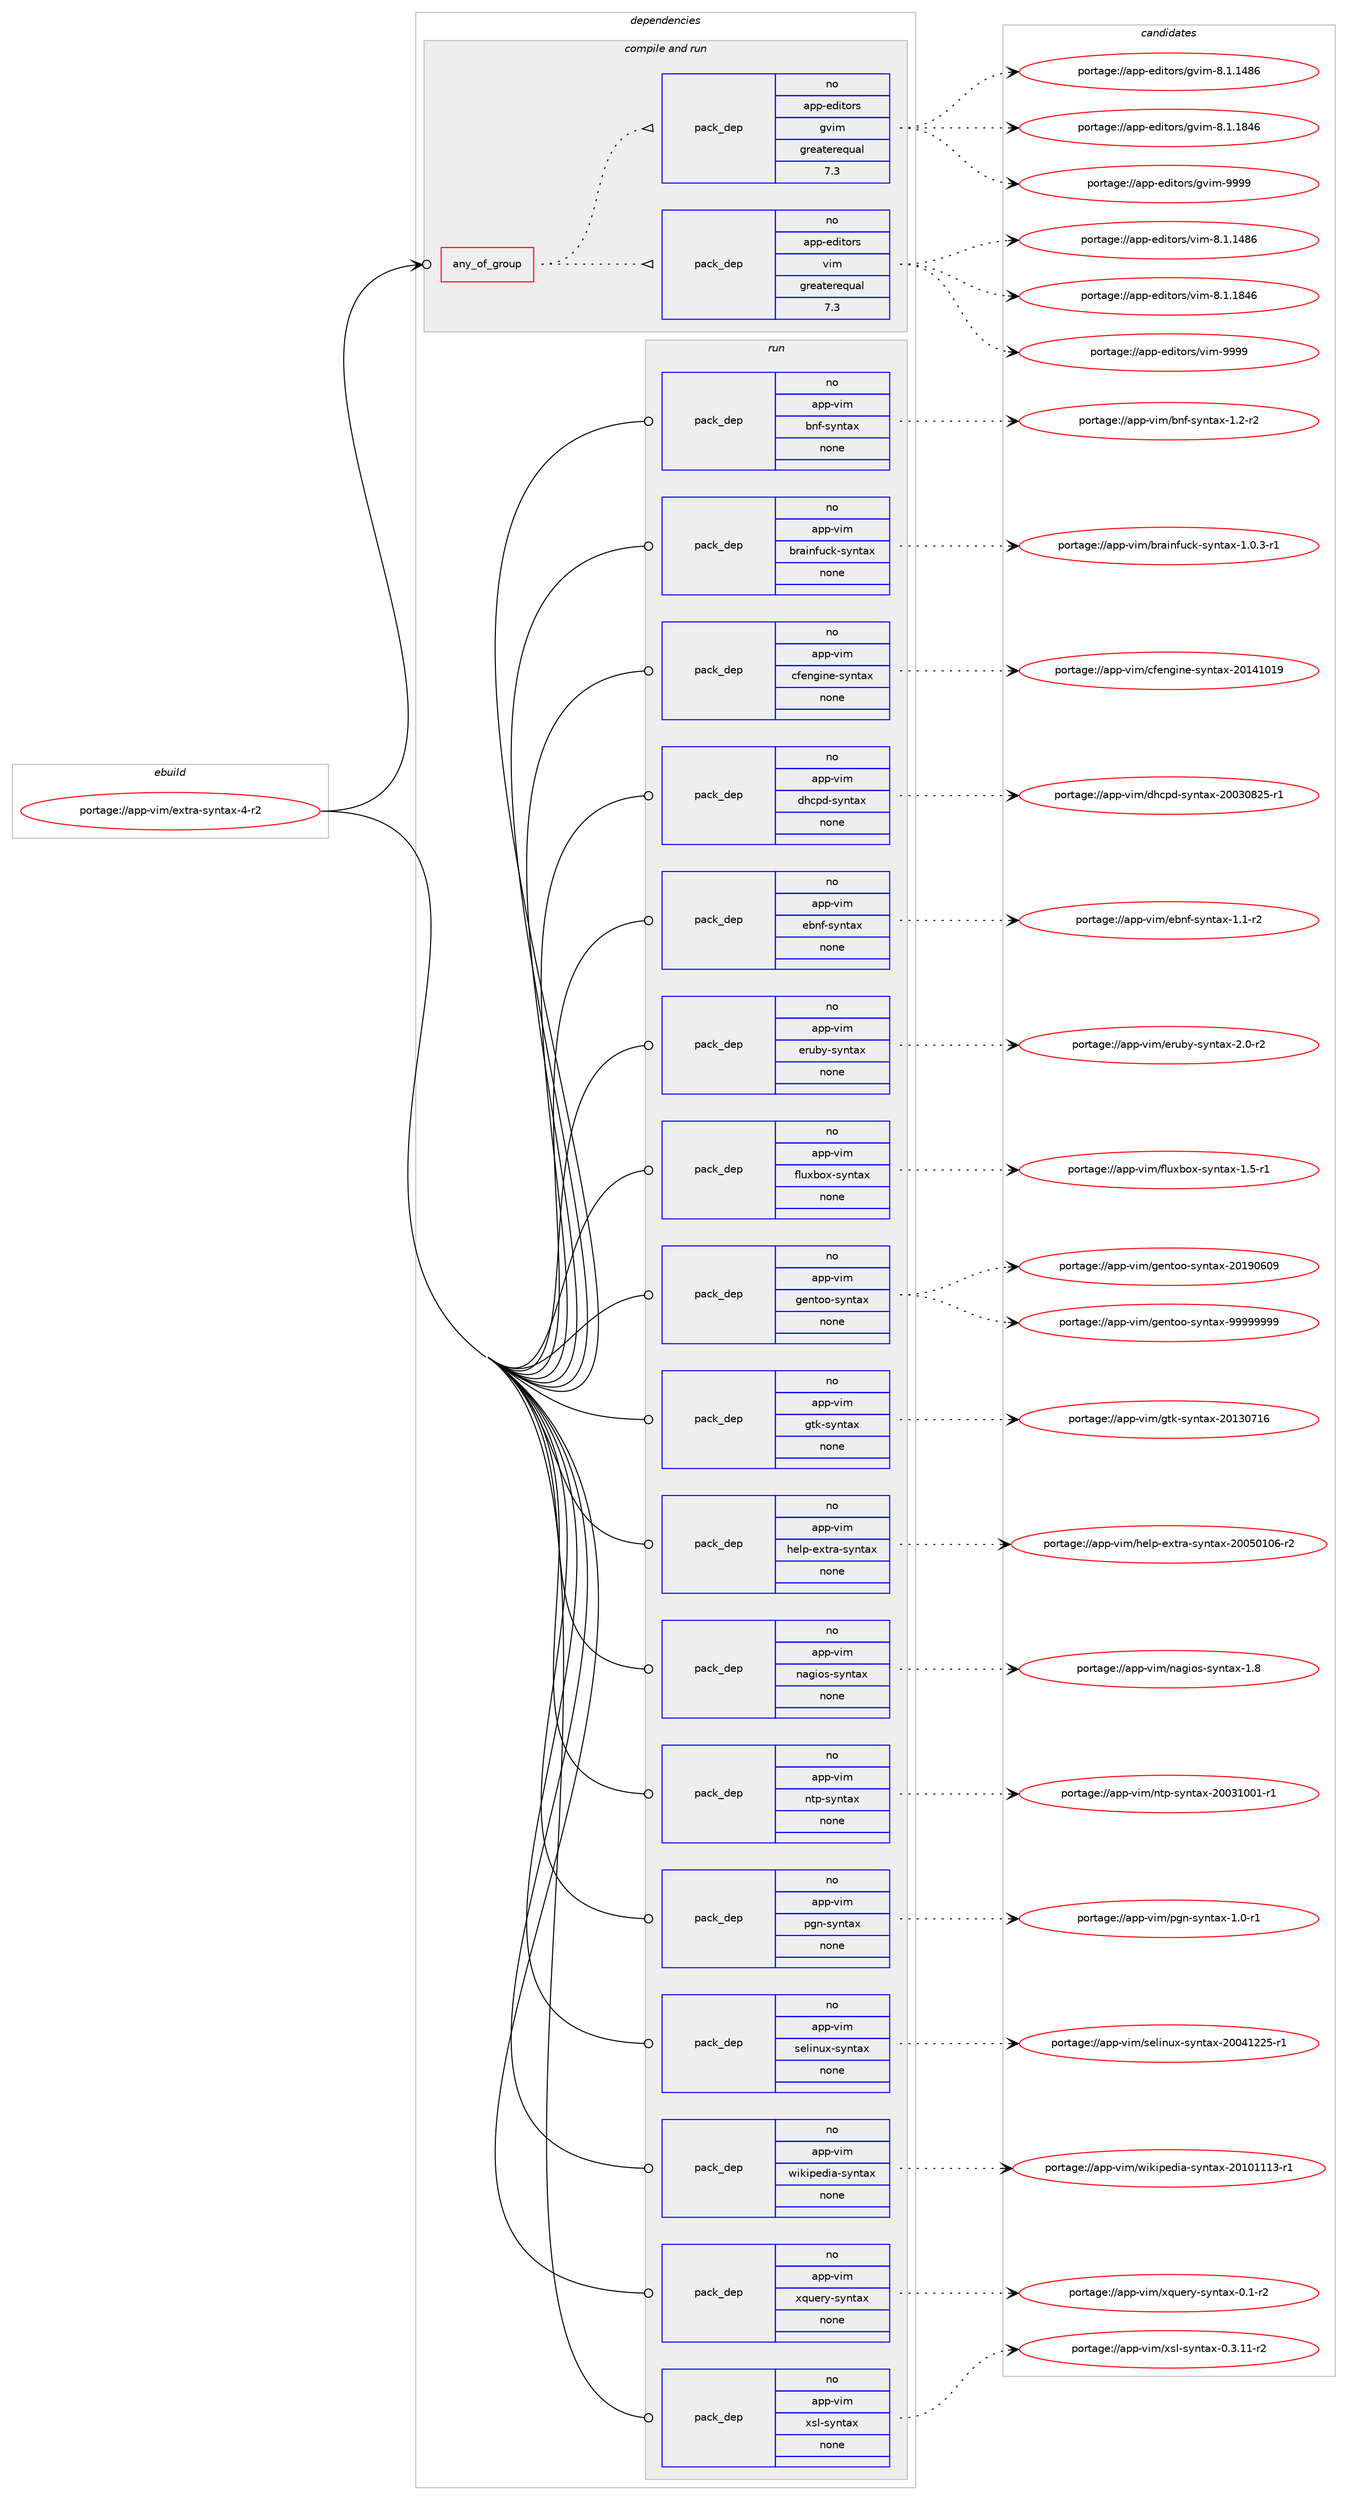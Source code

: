 digraph prolog {

# *************
# Graph options
# *************

newrank=true;
concentrate=true;
compound=true;
graph [rankdir=LR,fontname=Helvetica,fontsize=10,ranksep=1.5];#, ranksep=2.5, nodesep=0.2];
edge  [arrowhead=vee];
node  [fontname=Helvetica,fontsize=10];

# **********
# The ebuild
# **********

subgraph cluster_leftcol {
color=gray;
rank=same;
label=<<i>ebuild</i>>;
id [label="portage://app-vim/extra-syntax-4-r2", color=red, width=4, href="../app-vim/extra-syntax-4-r2.svg"];
}

# ****************
# The dependencies
# ****************

subgraph cluster_midcol {
color=gray;
label=<<i>dependencies</i>>;
subgraph cluster_compile {
fillcolor="#eeeeee";
style=filled;
label=<<i>compile</i>>;
}
subgraph cluster_compileandrun {
fillcolor="#eeeeee";
style=filled;
label=<<i>compile and run</i>>;
subgraph any893 {
dependency49345 [label=<<TABLE BORDER="0" CELLBORDER="1" CELLSPACING="0" CELLPADDING="4"><TR><TD CELLPADDING="10">any_of_group</TD></TR></TABLE>>, shape=none, color=red];subgraph pack36738 {
dependency49346 [label=<<TABLE BORDER="0" CELLBORDER="1" CELLSPACING="0" CELLPADDING="4" WIDTH="220"><TR><TD ROWSPAN="6" CELLPADDING="30">pack_dep</TD></TR><TR><TD WIDTH="110">no</TD></TR><TR><TD>app-editors</TD></TR><TR><TD>vim</TD></TR><TR><TD>greaterequal</TD></TR><TR><TD>7.3</TD></TR></TABLE>>, shape=none, color=blue];
}
dependency49345:e -> dependency49346:w [weight=20,style="dotted",arrowhead="oinv"];
subgraph pack36739 {
dependency49347 [label=<<TABLE BORDER="0" CELLBORDER="1" CELLSPACING="0" CELLPADDING="4" WIDTH="220"><TR><TD ROWSPAN="6" CELLPADDING="30">pack_dep</TD></TR><TR><TD WIDTH="110">no</TD></TR><TR><TD>app-editors</TD></TR><TR><TD>gvim</TD></TR><TR><TD>greaterequal</TD></TR><TR><TD>7.3</TD></TR></TABLE>>, shape=none, color=blue];
}
dependency49345:e -> dependency49347:w [weight=20,style="dotted",arrowhead="oinv"];
}
id:e -> dependency49345:w [weight=20,style="solid",arrowhead="odotvee"];
}
subgraph cluster_run {
fillcolor="#eeeeee";
style=filled;
label=<<i>run</i>>;
subgraph pack36740 {
dependency49348 [label=<<TABLE BORDER="0" CELLBORDER="1" CELLSPACING="0" CELLPADDING="4" WIDTH="220"><TR><TD ROWSPAN="6" CELLPADDING="30">pack_dep</TD></TR><TR><TD WIDTH="110">no</TD></TR><TR><TD>app-vim</TD></TR><TR><TD>bnf-syntax</TD></TR><TR><TD>none</TD></TR><TR><TD></TD></TR></TABLE>>, shape=none, color=blue];
}
id:e -> dependency49348:w [weight=20,style="solid",arrowhead="odot"];
subgraph pack36741 {
dependency49349 [label=<<TABLE BORDER="0" CELLBORDER="1" CELLSPACING="0" CELLPADDING="4" WIDTH="220"><TR><TD ROWSPAN="6" CELLPADDING="30">pack_dep</TD></TR><TR><TD WIDTH="110">no</TD></TR><TR><TD>app-vim</TD></TR><TR><TD>brainfuck-syntax</TD></TR><TR><TD>none</TD></TR><TR><TD></TD></TR></TABLE>>, shape=none, color=blue];
}
id:e -> dependency49349:w [weight=20,style="solid",arrowhead="odot"];
subgraph pack36742 {
dependency49350 [label=<<TABLE BORDER="0" CELLBORDER="1" CELLSPACING="0" CELLPADDING="4" WIDTH="220"><TR><TD ROWSPAN="6" CELLPADDING="30">pack_dep</TD></TR><TR><TD WIDTH="110">no</TD></TR><TR><TD>app-vim</TD></TR><TR><TD>cfengine-syntax</TD></TR><TR><TD>none</TD></TR><TR><TD></TD></TR></TABLE>>, shape=none, color=blue];
}
id:e -> dependency49350:w [weight=20,style="solid",arrowhead="odot"];
subgraph pack36743 {
dependency49351 [label=<<TABLE BORDER="0" CELLBORDER="1" CELLSPACING="0" CELLPADDING="4" WIDTH="220"><TR><TD ROWSPAN="6" CELLPADDING="30">pack_dep</TD></TR><TR><TD WIDTH="110">no</TD></TR><TR><TD>app-vim</TD></TR><TR><TD>dhcpd-syntax</TD></TR><TR><TD>none</TD></TR><TR><TD></TD></TR></TABLE>>, shape=none, color=blue];
}
id:e -> dependency49351:w [weight=20,style="solid",arrowhead="odot"];
subgraph pack36744 {
dependency49352 [label=<<TABLE BORDER="0" CELLBORDER="1" CELLSPACING="0" CELLPADDING="4" WIDTH="220"><TR><TD ROWSPAN="6" CELLPADDING="30">pack_dep</TD></TR><TR><TD WIDTH="110">no</TD></TR><TR><TD>app-vim</TD></TR><TR><TD>ebnf-syntax</TD></TR><TR><TD>none</TD></TR><TR><TD></TD></TR></TABLE>>, shape=none, color=blue];
}
id:e -> dependency49352:w [weight=20,style="solid",arrowhead="odot"];
subgraph pack36745 {
dependency49353 [label=<<TABLE BORDER="0" CELLBORDER="1" CELLSPACING="0" CELLPADDING="4" WIDTH="220"><TR><TD ROWSPAN="6" CELLPADDING="30">pack_dep</TD></TR><TR><TD WIDTH="110">no</TD></TR><TR><TD>app-vim</TD></TR><TR><TD>eruby-syntax</TD></TR><TR><TD>none</TD></TR><TR><TD></TD></TR></TABLE>>, shape=none, color=blue];
}
id:e -> dependency49353:w [weight=20,style="solid",arrowhead="odot"];
subgraph pack36746 {
dependency49354 [label=<<TABLE BORDER="0" CELLBORDER="1" CELLSPACING="0" CELLPADDING="4" WIDTH="220"><TR><TD ROWSPAN="6" CELLPADDING="30">pack_dep</TD></TR><TR><TD WIDTH="110">no</TD></TR><TR><TD>app-vim</TD></TR><TR><TD>fluxbox-syntax</TD></TR><TR><TD>none</TD></TR><TR><TD></TD></TR></TABLE>>, shape=none, color=blue];
}
id:e -> dependency49354:w [weight=20,style="solid",arrowhead="odot"];
subgraph pack36747 {
dependency49355 [label=<<TABLE BORDER="0" CELLBORDER="1" CELLSPACING="0" CELLPADDING="4" WIDTH="220"><TR><TD ROWSPAN="6" CELLPADDING="30">pack_dep</TD></TR><TR><TD WIDTH="110">no</TD></TR><TR><TD>app-vim</TD></TR><TR><TD>gentoo-syntax</TD></TR><TR><TD>none</TD></TR><TR><TD></TD></TR></TABLE>>, shape=none, color=blue];
}
id:e -> dependency49355:w [weight=20,style="solid",arrowhead="odot"];
subgraph pack36748 {
dependency49356 [label=<<TABLE BORDER="0" CELLBORDER="1" CELLSPACING="0" CELLPADDING="4" WIDTH="220"><TR><TD ROWSPAN="6" CELLPADDING="30">pack_dep</TD></TR><TR><TD WIDTH="110">no</TD></TR><TR><TD>app-vim</TD></TR><TR><TD>gtk-syntax</TD></TR><TR><TD>none</TD></TR><TR><TD></TD></TR></TABLE>>, shape=none, color=blue];
}
id:e -> dependency49356:w [weight=20,style="solid",arrowhead="odot"];
subgraph pack36749 {
dependency49357 [label=<<TABLE BORDER="0" CELLBORDER="1" CELLSPACING="0" CELLPADDING="4" WIDTH="220"><TR><TD ROWSPAN="6" CELLPADDING="30">pack_dep</TD></TR><TR><TD WIDTH="110">no</TD></TR><TR><TD>app-vim</TD></TR><TR><TD>help-extra-syntax</TD></TR><TR><TD>none</TD></TR><TR><TD></TD></TR></TABLE>>, shape=none, color=blue];
}
id:e -> dependency49357:w [weight=20,style="solid",arrowhead="odot"];
subgraph pack36750 {
dependency49358 [label=<<TABLE BORDER="0" CELLBORDER="1" CELLSPACING="0" CELLPADDING="4" WIDTH="220"><TR><TD ROWSPAN="6" CELLPADDING="30">pack_dep</TD></TR><TR><TD WIDTH="110">no</TD></TR><TR><TD>app-vim</TD></TR><TR><TD>nagios-syntax</TD></TR><TR><TD>none</TD></TR><TR><TD></TD></TR></TABLE>>, shape=none, color=blue];
}
id:e -> dependency49358:w [weight=20,style="solid",arrowhead="odot"];
subgraph pack36751 {
dependency49359 [label=<<TABLE BORDER="0" CELLBORDER="1" CELLSPACING="0" CELLPADDING="4" WIDTH="220"><TR><TD ROWSPAN="6" CELLPADDING="30">pack_dep</TD></TR><TR><TD WIDTH="110">no</TD></TR><TR><TD>app-vim</TD></TR><TR><TD>ntp-syntax</TD></TR><TR><TD>none</TD></TR><TR><TD></TD></TR></TABLE>>, shape=none, color=blue];
}
id:e -> dependency49359:w [weight=20,style="solid",arrowhead="odot"];
subgraph pack36752 {
dependency49360 [label=<<TABLE BORDER="0" CELLBORDER="1" CELLSPACING="0" CELLPADDING="4" WIDTH="220"><TR><TD ROWSPAN="6" CELLPADDING="30">pack_dep</TD></TR><TR><TD WIDTH="110">no</TD></TR><TR><TD>app-vim</TD></TR><TR><TD>pgn-syntax</TD></TR><TR><TD>none</TD></TR><TR><TD></TD></TR></TABLE>>, shape=none, color=blue];
}
id:e -> dependency49360:w [weight=20,style="solid",arrowhead="odot"];
subgraph pack36753 {
dependency49361 [label=<<TABLE BORDER="0" CELLBORDER="1" CELLSPACING="0" CELLPADDING="4" WIDTH="220"><TR><TD ROWSPAN="6" CELLPADDING="30">pack_dep</TD></TR><TR><TD WIDTH="110">no</TD></TR><TR><TD>app-vim</TD></TR><TR><TD>selinux-syntax</TD></TR><TR><TD>none</TD></TR><TR><TD></TD></TR></TABLE>>, shape=none, color=blue];
}
id:e -> dependency49361:w [weight=20,style="solid",arrowhead="odot"];
subgraph pack36754 {
dependency49362 [label=<<TABLE BORDER="0" CELLBORDER="1" CELLSPACING="0" CELLPADDING="4" WIDTH="220"><TR><TD ROWSPAN="6" CELLPADDING="30">pack_dep</TD></TR><TR><TD WIDTH="110">no</TD></TR><TR><TD>app-vim</TD></TR><TR><TD>wikipedia-syntax</TD></TR><TR><TD>none</TD></TR><TR><TD></TD></TR></TABLE>>, shape=none, color=blue];
}
id:e -> dependency49362:w [weight=20,style="solid",arrowhead="odot"];
subgraph pack36755 {
dependency49363 [label=<<TABLE BORDER="0" CELLBORDER="1" CELLSPACING="0" CELLPADDING="4" WIDTH="220"><TR><TD ROWSPAN="6" CELLPADDING="30">pack_dep</TD></TR><TR><TD WIDTH="110">no</TD></TR><TR><TD>app-vim</TD></TR><TR><TD>xquery-syntax</TD></TR><TR><TD>none</TD></TR><TR><TD></TD></TR></TABLE>>, shape=none, color=blue];
}
id:e -> dependency49363:w [weight=20,style="solid",arrowhead="odot"];
subgraph pack36756 {
dependency49364 [label=<<TABLE BORDER="0" CELLBORDER="1" CELLSPACING="0" CELLPADDING="4" WIDTH="220"><TR><TD ROWSPAN="6" CELLPADDING="30">pack_dep</TD></TR><TR><TD WIDTH="110">no</TD></TR><TR><TD>app-vim</TD></TR><TR><TD>xsl-syntax</TD></TR><TR><TD>none</TD></TR><TR><TD></TD></TR></TABLE>>, shape=none, color=blue];
}
id:e -> dependency49364:w [weight=20,style="solid",arrowhead="odot"];
}
}

# **************
# The candidates
# **************

subgraph cluster_choices {
rank=same;
color=gray;
label=<<i>candidates</i>>;

subgraph choice36738 {
color=black;
nodesep=1;
choiceportage971121124510110010511611111411547118105109455646494649525654 [label="portage://app-editors/vim-8.1.1486", color=red, width=4,href="../app-editors/vim-8.1.1486.svg"];
choiceportage971121124510110010511611111411547118105109455646494649565254 [label="portage://app-editors/vim-8.1.1846", color=red, width=4,href="../app-editors/vim-8.1.1846.svg"];
choiceportage9711211245101100105116111114115471181051094557575757 [label="portage://app-editors/vim-9999", color=red, width=4,href="../app-editors/vim-9999.svg"];
dependency49346:e -> choiceportage971121124510110010511611111411547118105109455646494649525654:w [style=dotted,weight="100"];
dependency49346:e -> choiceportage971121124510110010511611111411547118105109455646494649565254:w [style=dotted,weight="100"];
dependency49346:e -> choiceportage9711211245101100105116111114115471181051094557575757:w [style=dotted,weight="100"];
}
subgraph choice36739 {
color=black;
nodesep=1;
choiceportage971121124510110010511611111411547103118105109455646494649525654 [label="portage://app-editors/gvim-8.1.1486", color=red, width=4,href="../app-editors/gvim-8.1.1486.svg"];
choiceportage971121124510110010511611111411547103118105109455646494649565254 [label="portage://app-editors/gvim-8.1.1846", color=red, width=4,href="../app-editors/gvim-8.1.1846.svg"];
choiceportage9711211245101100105116111114115471031181051094557575757 [label="portage://app-editors/gvim-9999", color=red, width=4,href="../app-editors/gvim-9999.svg"];
dependency49347:e -> choiceportage971121124510110010511611111411547103118105109455646494649525654:w [style=dotted,weight="100"];
dependency49347:e -> choiceportage971121124510110010511611111411547103118105109455646494649565254:w [style=dotted,weight="100"];
dependency49347:e -> choiceportage9711211245101100105116111114115471031181051094557575757:w [style=dotted,weight="100"];
}
subgraph choice36740 {
color=black;
nodesep=1;
choiceportage971121124511810510947981101024511512111011697120454946504511450 [label="portage://app-vim/bnf-syntax-1.2-r2", color=red, width=4,href="../app-vim/bnf-syntax-1.2-r2.svg"];
dependency49348:e -> choiceportage971121124511810510947981101024511512111011697120454946504511450:w [style=dotted,weight="100"];
}
subgraph choice36741 {
color=black;
nodesep=1;
choiceportage97112112451181051094798114971051101021179910745115121110116971204549464846514511449 [label="portage://app-vim/brainfuck-syntax-1.0.3-r1", color=red, width=4,href="../app-vim/brainfuck-syntax-1.0.3-r1.svg"];
dependency49349:e -> choiceportage97112112451181051094798114971051101021179910745115121110116971204549464846514511449:w [style=dotted,weight="100"];
}
subgraph choice36742 {
color=black;
nodesep=1;
choiceportage971121124511810510947991021011101031051101014511512111011697120455048495249484957 [label="portage://app-vim/cfengine-syntax-20141019", color=red, width=4,href="../app-vim/cfengine-syntax-20141019.svg"];
dependency49350:e -> choiceportage971121124511810510947991021011101031051101014511512111011697120455048495249484957:w [style=dotted,weight="100"];
}
subgraph choice36743 {
color=black;
nodesep=1;
choiceportage9711211245118105109471001049911210045115121110116971204550484851485650534511449 [label="portage://app-vim/dhcpd-syntax-20030825-r1", color=red, width=4,href="../app-vim/dhcpd-syntax-20030825-r1.svg"];
dependency49351:e -> choiceportage9711211245118105109471001049911210045115121110116971204550484851485650534511449:w [style=dotted,weight="100"];
}
subgraph choice36744 {
color=black;
nodesep=1;
choiceportage971121124511810510947101981101024511512111011697120454946494511450 [label="portage://app-vim/ebnf-syntax-1.1-r2", color=red, width=4,href="../app-vim/ebnf-syntax-1.1-r2.svg"];
dependency49352:e -> choiceportage971121124511810510947101981101024511512111011697120454946494511450:w [style=dotted,weight="100"];
}
subgraph choice36745 {
color=black;
nodesep=1;
choiceportage971121124511810510947101114117981214511512111011697120455046484511450 [label="portage://app-vim/eruby-syntax-2.0-r2", color=red, width=4,href="../app-vim/eruby-syntax-2.0-r2.svg"];
dependency49353:e -> choiceportage971121124511810510947101114117981214511512111011697120455046484511450:w [style=dotted,weight="100"];
}
subgraph choice36746 {
color=black;
nodesep=1;
choiceportage971121124511810510947102108117120981111204511512111011697120454946534511449 [label="portage://app-vim/fluxbox-syntax-1.5-r1", color=red, width=4,href="../app-vim/fluxbox-syntax-1.5-r1.svg"];
dependency49354:e -> choiceportage971121124511810510947102108117120981111204511512111011697120454946534511449:w [style=dotted,weight="100"];
}
subgraph choice36747 {
color=black;
nodesep=1;
choiceportage9711211245118105109471031011101161111114511512111011697120455048495748544857 [label="portage://app-vim/gentoo-syntax-20190609", color=red, width=4,href="../app-vim/gentoo-syntax-20190609.svg"];
choiceportage9711211245118105109471031011101161111114511512111011697120455757575757575757 [label="portage://app-vim/gentoo-syntax-99999999", color=red, width=4,href="../app-vim/gentoo-syntax-99999999.svg"];
dependency49355:e -> choiceportage9711211245118105109471031011101161111114511512111011697120455048495748544857:w [style=dotted,weight="100"];
dependency49355:e -> choiceportage9711211245118105109471031011101161111114511512111011697120455757575757575757:w [style=dotted,weight="100"];
}
subgraph choice36748 {
color=black;
nodesep=1;
choiceportage9711211245118105109471031161074511512111011697120455048495148554954 [label="portage://app-vim/gtk-syntax-20130716", color=red, width=4,href="../app-vim/gtk-syntax-20130716.svg"];
dependency49356:e -> choiceportage9711211245118105109471031161074511512111011697120455048495148554954:w [style=dotted,weight="100"];
}
subgraph choice36749 {
color=black;
nodesep=1;
choiceportage971121124511810510947104101108112451011201161149745115121110116971204550484853484948544511450 [label="portage://app-vim/help-extra-syntax-20050106-r2", color=red, width=4,href="../app-vim/help-extra-syntax-20050106-r2.svg"];
dependency49357:e -> choiceportage971121124511810510947104101108112451011201161149745115121110116971204550484853484948544511450:w [style=dotted,weight="100"];
}
subgraph choice36750 {
color=black;
nodesep=1;
choiceportage97112112451181051094711097103105111115451151211101169712045494656 [label="portage://app-vim/nagios-syntax-1.8", color=red, width=4,href="../app-vim/nagios-syntax-1.8.svg"];
dependency49358:e -> choiceportage97112112451181051094711097103105111115451151211101169712045494656:w [style=dotted,weight="100"];
}
subgraph choice36751 {
color=black;
nodesep=1;
choiceportage97112112451181051094711011611245115121110116971204550484851494848494511449 [label="portage://app-vim/ntp-syntax-20031001-r1", color=red, width=4,href="../app-vim/ntp-syntax-20031001-r1.svg"];
dependency49359:e -> choiceportage97112112451181051094711011611245115121110116971204550484851494848494511449:w [style=dotted,weight="100"];
}
subgraph choice36752 {
color=black;
nodesep=1;
choiceportage9711211245118105109471121031104511512111011697120454946484511449 [label="portage://app-vim/pgn-syntax-1.0-r1", color=red, width=4,href="../app-vim/pgn-syntax-1.0-r1.svg"];
dependency49360:e -> choiceportage9711211245118105109471121031104511512111011697120454946484511449:w [style=dotted,weight="100"];
}
subgraph choice36753 {
color=black;
nodesep=1;
choiceportage97112112451181051094711510110810511011712045115121110116971204550484852495050534511449 [label="portage://app-vim/selinux-syntax-20041225-r1", color=red, width=4,href="../app-vim/selinux-syntax-20041225-r1.svg"];
dependency49361:e -> choiceportage97112112451181051094711510110810511011712045115121110116971204550484852495050534511449:w [style=dotted,weight="100"];
}
subgraph choice36754 {
color=black;
nodesep=1;
choiceportage9711211245118105109471191051071051121011001059745115121110116971204550484948494949514511449 [label="portage://app-vim/wikipedia-syntax-20101113-r1", color=red, width=4,href="../app-vim/wikipedia-syntax-20101113-r1.svg"];
dependency49362:e -> choiceportage9711211245118105109471191051071051121011001059745115121110116971204550484948494949514511449:w [style=dotted,weight="100"];
}
subgraph choice36755 {
color=black;
nodesep=1;
choiceportage9711211245118105109471201131171011141214511512111011697120454846494511450 [label="portage://app-vim/xquery-syntax-0.1-r2", color=red, width=4,href="../app-vim/xquery-syntax-0.1-r2.svg"];
dependency49363:e -> choiceportage9711211245118105109471201131171011141214511512111011697120454846494511450:w [style=dotted,weight="100"];
}
subgraph choice36756 {
color=black;
nodesep=1;
choiceportage9711211245118105109471201151084511512111011697120454846514649494511450 [label="portage://app-vim/xsl-syntax-0.3.11-r2", color=red, width=4,href="../app-vim/xsl-syntax-0.3.11-r2.svg"];
dependency49364:e -> choiceportage9711211245118105109471201151084511512111011697120454846514649494511450:w [style=dotted,weight="100"];
}
}

}

